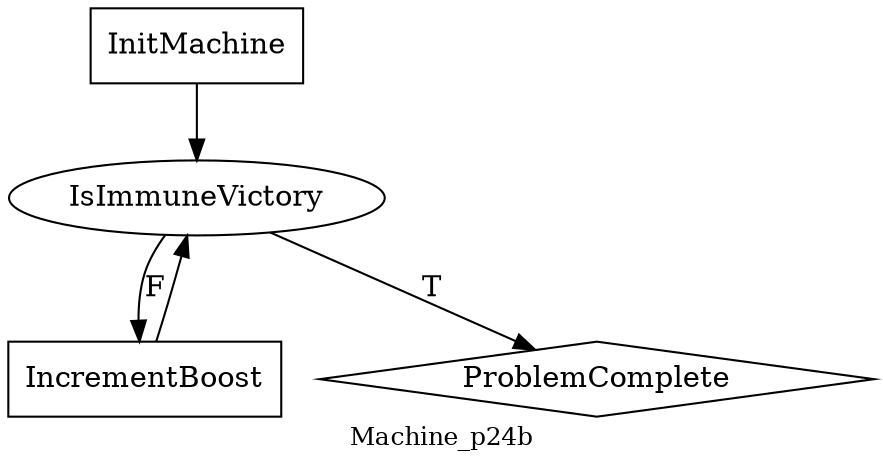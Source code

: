 digraph MyGraphName {
node [shape=box] InitMachine; IncrementBoost
node [shape=diamond] ProblemComplete
node [shape=ellipse] IsImmuneVictory
InitMachine->IsImmuneVictory ;
IsImmuneVictory->ProblemComplete [label=T];
IncrementBoost->IsImmuneVictory ;
IsImmuneVictory->IncrementBoost [label=F];
overlap=false
label=Machine_p24b
fontsize=12
}
